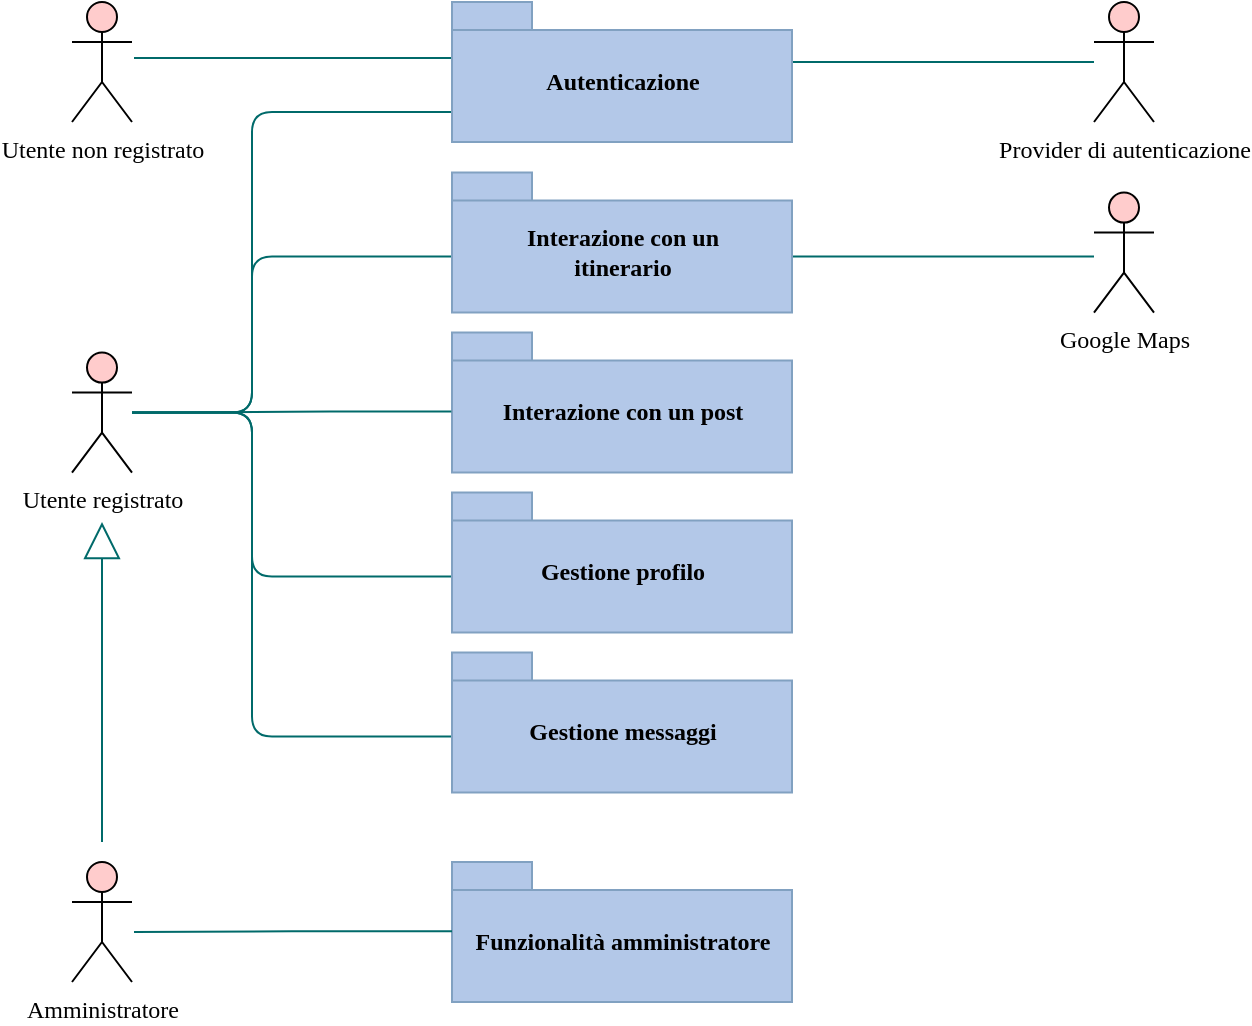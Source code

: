 <mxfile version="17.2.2" type="github" pages="7">
  <diagram id="qczy4szZoJ-dXBy7eCR8" name="Page-1">
    <mxGraphModel dx="1803" dy="964" grid="1" gridSize="10" guides="1" tooltips="1" connect="1" arrows="1" fold="1" page="1" pageScale="1" pageWidth="827" pageHeight="1000" math="0" shadow="0">
      <root>
        <mxCell id="0" />
        <mxCell id="1" parent="0" />
        <mxCell id="-XIUiXiNTtbOvC1yEvEz-1" style="edgeStyle=none;html=1;entryX=0;entryY=0;entryDx=0;entryDy=28;endArrow=none;endFill=0;fontColor=#191C1C;strokeColor=#006A6A;entryPerimeter=0;" parent="1" target="HgdmBFeqSQPLeSnqW7z7-1" edge="1">
          <mxGeometry relative="1" as="geometry">
            <mxPoint x="174" y="278" as="sourcePoint" />
            <mxPoint x="333" y="140" as="targetPoint" />
            <Array as="points">
              <mxPoint x="234" y="278" />
            </Array>
          </mxGeometry>
        </mxCell>
        <mxCell id="-XIUiXiNTtbOvC1yEvEz-2" value="Utente non registrato" style="shape=umlActor;verticalLabelPosition=bottom;verticalAlign=top;html=1;fillColor=#FFCCCC;fontFamily=Fira Sans;fontSource=https%3A%2F%2Ffonts.googleapis.com%2Fcss%3Ffamily%3DFira%2BSans;" parent="1" vertex="1">
          <mxGeometry x="143" y="250" width="30" height="60" as="geometry" />
        </mxCell>
        <mxCell id="-XIUiXiNTtbOvC1yEvEz-4" style="edgeStyle=orthogonalEdgeStyle;html=1;fontFamily=Roboto;fontSource=https%3A%2F%2Ffonts.googleapis.com%2Fcss%3Ffamily%3DRoboto;endArrow=none;endFill=0;fontColor=#191C1C;strokeColor=#006A6A;" parent="1" edge="1">
          <mxGeometry relative="1" as="geometry">
            <mxPoint x="173" y="455.26" as="sourcePoint" />
            <Array as="points">
              <mxPoint x="233" y="455" />
              <mxPoint x="233" y="305" />
            </Array>
            <mxPoint x="334" y="305" as="targetPoint" />
          </mxGeometry>
        </mxCell>
        <mxCell id="-XIUiXiNTtbOvC1yEvEz-5" style="edgeStyle=orthogonalEdgeStyle;html=1;entryX=0;entryY=0;entryDx=0;entryDy=42;entryPerimeter=0;fontFamily=Roboto;fontSource=https%3A%2F%2Ffonts.googleapis.com%2Fcss%3Ffamily%3DRoboto;endArrow=none;endFill=0;fontColor=#191C1C;strokeColor=#006A6A;" parent="1" source="-XIUiXiNTtbOvC1yEvEz-9" target="-XIUiXiNTtbOvC1yEvEz-19" edge="1">
          <mxGeometry relative="1" as="geometry">
            <Array as="points">
              <mxPoint x="233" y="455.3" />
              <mxPoint x="233" y="377.3" />
            </Array>
          </mxGeometry>
        </mxCell>
        <mxCell id="-XIUiXiNTtbOvC1yEvEz-7" style="edgeStyle=orthogonalEdgeStyle;html=1;entryX=0;entryY=0;entryDx=0;entryDy=42;entryPerimeter=0;fontFamily=Roboto;fontSource=https%3A%2F%2Ffonts.googleapis.com%2Fcss%3Ffamily%3DRoboto;endArrow=none;endFill=0;fontColor=#191C1C;strokeColor=#006A6A;" parent="1" source="-XIUiXiNTtbOvC1yEvEz-9" target="-XIUiXiNTtbOvC1yEvEz-20" edge="1">
          <mxGeometry relative="1" as="geometry">
            <Array as="points">
              <mxPoint x="233" y="455" />
              <mxPoint x="233" y="537" />
            </Array>
          </mxGeometry>
        </mxCell>
        <mxCell id="-XIUiXiNTtbOvC1yEvEz-8" style="edgeStyle=orthogonalEdgeStyle;html=1;entryX=0;entryY=0;entryDx=0;entryDy=42;entryPerimeter=0;fontFamily=Roboto;fontSource=https%3A%2F%2Ffonts.googleapis.com%2Fcss%3Ffamily%3DRoboto;endArrow=none;endFill=0;fontColor=#191C1C;strokeColor=#006A6A;" parent="1" source="-XIUiXiNTtbOvC1yEvEz-9" target="-XIUiXiNTtbOvC1yEvEz-18" edge="1">
          <mxGeometry relative="1" as="geometry">
            <Array as="points">
              <mxPoint x="233" y="455.3" />
              <mxPoint x="233" y="617.3" />
            </Array>
          </mxGeometry>
        </mxCell>
        <mxCell id="-XIUiXiNTtbOvC1yEvEz-9" value="Utente registrato" style="shape=umlActor;verticalLabelPosition=bottom;verticalAlign=top;html=1;fillColor=#FFCCCC;fontFamily=Fira Sans;fontSource=https%3A%2F%2Ffonts.googleapis.com%2Fcss%3Ffamily%3DFira%2BSans;" parent="1" vertex="1">
          <mxGeometry x="143" y="425.3" width="30" height="60" as="geometry" />
        </mxCell>
        <mxCell id="-XIUiXiNTtbOvC1yEvEz-12" style="edgeStyle=orthogonalEdgeStyle;html=1;fontFamily=Roboto;fontSource=https%3A%2F%2Ffonts.googleapis.com%2Fcss%3Ffamily%3DRoboto;endArrow=none;endFill=0;fontColor=#191C1C;strokeColor=#006A6A;" parent="1" edge="1">
          <mxGeometry relative="1" as="geometry">
            <mxPoint x="654" y="280" as="sourcePoint" />
            <mxPoint x="503" y="280" as="targetPoint" />
          </mxGeometry>
        </mxCell>
        <mxCell id="-XIUiXiNTtbOvC1yEvEz-14" value="Provider di autenticazione" style="shape=umlActor;verticalLabelPosition=bottom;verticalAlign=top;html=1;fillColor=#FFCCCC;fontFamily=Fira Sans;fontSource=https%3A%2F%2Ffonts.googleapis.com%2Fcss%3Ffamily%3DFira%2BSans;" parent="1" vertex="1">
          <mxGeometry x="654" y="250.0" width="30" height="60" as="geometry" />
        </mxCell>
        <mxCell id="-XIUiXiNTtbOvC1yEvEz-15" style="edgeStyle=orthogonalEdgeStyle;html=1;entryX=0;entryY=0;entryDx=170;entryDy=42;entryPerimeter=0;fontFamily=Roboto;fontSource=https%3A%2F%2Ffonts.googleapis.com%2Fcss%3Ffamily%3DRoboto;endArrow=none;endFill=0;fontColor=#191C1C;strokeColor=#006A6A;" parent="1" source="-XIUiXiNTtbOvC1yEvEz-16" target="-XIUiXiNTtbOvC1yEvEz-19" edge="1">
          <mxGeometry relative="1" as="geometry">
            <Array as="points">
              <mxPoint x="673" y="377.3" />
              <mxPoint x="673" y="377.3" />
            </Array>
          </mxGeometry>
        </mxCell>
        <mxCell id="-XIUiXiNTtbOvC1yEvEz-16" value="Google Maps" style="shape=umlActor;verticalLabelPosition=bottom;verticalAlign=top;html=1;fillColor=#FFCCCC;fontFamily=Fira Sans;fontSource=https%3A%2F%2Ffonts.googleapis.com%2Fcss%3Ffamily%3DFira%2BSans;" parent="1" vertex="1">
          <mxGeometry x="654" y="345.3" width="30" height="60" as="geometry" />
        </mxCell>
        <mxCell id="-XIUiXiNTtbOvC1yEvEz-17" value="Interazione con un post" style="shape=folder;fontStyle=1;spacingTop=10;tabWidth=40;tabHeight=14;tabPosition=left;html=1;fillColor=#B3C8E8;strokeColor=#81A1C1;fontFamily=Fira Sans;fontSource=https%3A%2F%2Ffonts.googleapis.com%2Fcss%3Ffamily%3DFira%2BSans;" parent="1" vertex="1">
          <mxGeometry x="333" y="415.3" width="170" height="70" as="geometry" />
        </mxCell>
        <mxCell id="-XIUiXiNTtbOvC1yEvEz-18" value="Gestione messaggi" style="shape=folder;fontStyle=1;spacingTop=10;tabWidth=40;tabHeight=14;tabPosition=left;html=1;fillColor=#B3C8E8;strokeColor=#81A1C1;fontFamily=Fira Sans;fontSource=https%3A%2F%2Ffonts.googleapis.com%2Fcss%3Ffamily%3DFira%2BSans;" parent="1" vertex="1">
          <mxGeometry x="333" y="575.3" width="170" height="70" as="geometry" />
        </mxCell>
        <mxCell id="-XIUiXiNTtbOvC1yEvEz-19" value="Interazione con un&lt;br&gt;itinerario" style="shape=folder;fontStyle=1;spacingTop=10;tabWidth=40;tabHeight=14;tabPosition=left;html=1;fillColor=#B3C8E8;strokeColor=#81A1C1;fontFamily=Fira Sans;fontSource=https%3A%2F%2Ffonts.googleapis.com%2Fcss%3Ffamily%3DFira%2BSans;" parent="1" vertex="1">
          <mxGeometry x="333" y="335.3" width="170" height="70" as="geometry" />
        </mxCell>
        <mxCell id="-XIUiXiNTtbOvC1yEvEz-20" value="Gestione profilo" style="shape=folder;fontStyle=1;spacingTop=10;tabWidth=40;tabHeight=14;tabPosition=left;html=1;fillColor=#B3C8E8;strokeColor=#81A1C1;fontFamily=Fira Sans;fontSource=https%3A%2F%2Ffonts.googleapis.com%2Fcss%3Ffamily%3DFira%2BSans;" parent="1" vertex="1">
          <mxGeometry x="333" y="495.3" width="170" height="70" as="geometry" />
        </mxCell>
        <mxCell id="gFzgRqBRbJGps-cOymP8-1" value="" style="endArrow=block;endSize=16;endFill=0;html=1;strokeColor=#006A6A;" parent="1" edge="1">
          <mxGeometry width="160" relative="1" as="geometry">
            <mxPoint x="158" y="670" as="sourcePoint" />
            <mxPoint x="158" y="510" as="targetPoint" />
          </mxGeometry>
        </mxCell>
        <mxCell id="HgdmBFeqSQPLeSnqW7z7-1" value="Autenticazione" style="shape=folder;fontStyle=1;spacingTop=10;tabWidth=40;tabHeight=14;tabPosition=left;html=1;fillColor=#B3C8E8;strokeColor=#81A1C1;fontFamily=Fira Sans;fontSource=https%3A%2F%2Ffonts.googleapis.com%2Fcss%3Ffamily%3DFira%2BSans;" parent="1" vertex="1">
          <mxGeometry x="333" y="250" width="170" height="70" as="geometry" />
        </mxCell>
        <mxCell id="DECDJwZvfVlAKKu3Gj_h-12" value="Funzionalità amministratore" style="shape=folder;fontStyle=1;spacingTop=10;tabWidth=40;tabHeight=14;tabPosition=left;html=1;fillColor=#B3C8E8;strokeColor=#81A1C1;fontFamily=Fira Sans;fontSource=https%3A%2F%2Ffonts.googleapis.com%2Fcss%3Ffamily%3DFira%2BSans;" parent="1" vertex="1">
          <mxGeometry x="333" y="680" width="170" height="70" as="geometry" />
        </mxCell>
        <mxCell id="DECDJwZvfVlAKKu3Gj_h-16" value="Amministratore" style="shape=umlActor;verticalLabelPosition=bottom;verticalAlign=top;html=1;fillColor=#FFCCCC;fontFamily=Fira Sans;fontSource=https%3A%2F%2Ffonts.googleapis.com%2Fcss%3Ffamily%3DFira%2BSans;" parent="1" vertex="1">
          <mxGeometry x="143" y="680" width="30" height="60" as="geometry" />
        </mxCell>
        <mxCell id="DECDJwZvfVlAKKu3Gj_h-18" style="edgeStyle=orthogonalEdgeStyle;html=1;fontFamily=Roboto;fontSource=https%3A%2F%2Ffonts.googleapis.com%2Fcss%3Ffamily%3DRoboto;endArrow=none;endFill=0;fontColor=#191C1C;strokeColor=#006A6A;" parent="1" edge="1">
          <mxGeometry relative="1" as="geometry">
            <Array as="points">
              <mxPoint x="263" y="714.58" />
              <mxPoint x="263" y="714.58" />
            </Array>
            <mxPoint x="333" y="714.58" as="sourcePoint" />
            <mxPoint x="174" y="715" as="targetPoint" />
          </mxGeometry>
        </mxCell>
        <mxCell id="jfS0zldDb5uEBDUUU1YK-1" style="edgeStyle=orthogonalEdgeStyle;html=1;fontFamily=Roboto;fontSource=https%3A%2F%2Ffonts.googleapis.com%2Fcss%3Ffamily%3DRoboto;endArrow=none;endFill=0;fontColor=#191C1C;strokeColor=#006A6A;exitX=-0.002;exitY=0.564;exitDx=0;exitDy=0;exitPerimeter=0;" edge="1" parent="1" source="-XIUiXiNTtbOvC1yEvEz-17">
          <mxGeometry relative="1" as="geometry">
            <Array as="points">
              <mxPoint x="262" y="455" />
            </Array>
            <mxPoint x="332" y="454.96" as="sourcePoint" />
            <mxPoint x="173" y="455.38" as="targetPoint" />
          </mxGeometry>
        </mxCell>
      </root>
    </mxGraphModel>
  </diagram>
  <diagram id="yIAsfkWeJ3SMaO_iispr" name="Autenticazione">
    <mxGraphModel dx="1683" dy="900" grid="1" gridSize="10" guides="1" tooltips="1" connect="1" arrows="1" fold="1" page="1" pageScale="1" pageWidth="827" pageHeight="1000" math="0" shadow="0">
      <root>
        <mxCell id="0" />
        <mxCell id="1" parent="0" />
        <mxCell id="QAYbYCs_v0wQU-S_5DyQ-1" value="Autenticazione" style="shape=folder;fontStyle=1;spacingTop=-362;tabWidth=155;tabHeight=30;tabPosition=left;html=1;strokeColor=#81A1C1;fillColor=#B3C8E8;fontFamily=Fira Sans;fontSource=https%3A%2F%2Ffonts.googleapis.com%2Fcss%3Ffamily%3DFira%2BSans;spacingRight=146;spacingBottom=8;" parent="1" vertex="1">
          <mxGeometry x="254" y="298" width="240" height="405" as="geometry" />
        </mxCell>
        <mxCell id="QAYbYCs_v0wQU-S_5DyQ-5" style="edgeStyle=orthogonalEdgeStyle;html=1;fontFamily=Fira Sans;fontSource=https%3A%2F%2Ffonts.googleapis.com%2Fcss%3Ffamily%3DFira%2BSans;fontColor=#191C1C;endArrow=none;endFill=0;strokeColor=#006A6A;entryX=0;entryY=0.5;entryDx=0;entryDy=0;" parent="1" source="QAYbYCs_v0wQU-S_5DyQ-8" target="cID5jwCBEamLJxFGISim-2" edge="1">
          <mxGeometry relative="1" as="geometry">
            <mxPoint x="269" y="463" as="targetPoint" />
            <Array as="points">
              <mxPoint x="209" y="573" />
              <mxPoint x="209" y="488" />
            </Array>
          </mxGeometry>
        </mxCell>
        <mxCell id="QAYbYCs_v0wQU-S_5DyQ-6" style="edgeStyle=orthogonalEdgeStyle;html=1;fontFamily=Fira Sans;fontSource=https%3A%2F%2Ffonts.googleapis.com%2Fcss%3Ffamily%3DFira%2BSans;fontColor=#191C1C;endArrow=none;endFill=0;strokeColor=#006A6A;entryX=0.004;entryY=0.568;entryDx=0;entryDy=0;entryPerimeter=0;" parent="1" source="QAYbYCs_v0wQU-S_5DyQ-8" target="cID5jwCBEamLJxFGISim-3" edge="1">
          <mxGeometry relative="1" as="geometry">
            <mxPoint x="289" y="568" as="targetPoint" />
            <Array as="points">
              <mxPoint x="209" y="573" />
            </Array>
          </mxGeometry>
        </mxCell>
        <mxCell id="QAYbYCs_v0wQU-S_5DyQ-7" style="edgeStyle=orthogonalEdgeStyle;html=1;fontFamily=Fira Sans;fontSource=https%3A%2F%2Ffonts.googleapis.com%2Fcss%3Ffamily%3DFira%2BSans;fontColor=#191C1C;endArrow=none;endFill=0;strokeColor=#006A6A;entryX=0;entryY=0.5;entryDx=0;entryDy=0;" parent="1" source="QAYbYCs_v0wQU-S_5DyQ-8" target="cID5jwCBEamLJxFGISim-4" edge="1">
          <mxGeometry relative="1" as="geometry">
            <mxPoint x="219" y="673" as="targetPoint" />
            <Array as="points">
              <mxPoint x="209" y="573" />
              <mxPoint x="209" y="648" />
            </Array>
          </mxGeometry>
        </mxCell>
        <mxCell id="QAYbYCs_v0wQU-S_5DyQ-8" value="Utente registrato" style="shape=umlActor;verticalLabelPosition=bottom;verticalAlign=top;html=1;fillColor=#FFCCCC;fontFamily=Fira Sans;fontSource=https%3A%2F%2Ffonts.googleapis.com%2Fcss%3Ffamily%3DFira%2BSans;" parent="1" vertex="1">
          <mxGeometry x="99" y="538" width="30" height="60" as="geometry" />
        </mxCell>
        <mxCell id="cID5jwCBEamLJxFGISim-1" value="Effettua registrazione&lt;span style=&quot;color: rgba(0, 0, 0, 0); font-size: 0px;&quot;&gt;%3CmxGraphModel%3E%3Croot%3E%3CmxCell%20id%3D%220%22%2F%3E%3CmxCell%20id%3D%221%22%20parent%3D%220%22%2F%3E%3CmxCell%20id%3D%222%22%20value%3D%22Utente%20non%20registrato%22%20style%3D%22shape%3DumlActor%3BverticalLabelPosition%3Dbottom%3BverticalAlign%3Dtop%3Bhtml%3D1%3B%22%20vertex%3D%221%22%20parent%3D%221%22%3E%3CmxGeometry%20x%3D%2260%22%20y%3D%22260%22%20width%3D%2230%22%20height%3D%2260%22%20as%3D%22geometry%22%2F%3E%3C%2FmxCell%3E%3C%2Froot%3E%3C%2FmxGraphModel%3E&lt;/span&gt;" style="ellipse;whiteSpace=wrap;html=1;strokeColor=#006A6A;fillColor=#CCE8E7;fontFamily=Fira Sans;fontSource=https%3A%2F%2Ffonts.googleapis.com%2Fcss%3Ffamily%3DFira%2BSans;" parent="1" vertex="1">
          <mxGeometry x="289" y="353" width="170" height="70" as="geometry" />
        </mxCell>
        <mxCell id="cID5jwCBEamLJxFGISim-2" value="Effettua accesso" style="ellipse;whiteSpace=wrap;html=1;fillColor=#CCE8E7;strokeColor=#006A6A;fontFamily=Fira Sans;fontSource=https%3A%2F%2Ffonts.googleapis.com%2Fcss%3Ffamily%3DFira%2BSans;" parent="1" vertex="1">
          <mxGeometry x="289" y="453" width="170" height="70" as="geometry" />
        </mxCell>
        <mxCell id="cID5jwCBEamLJxFGISim-3" value="Reset password" style="ellipse;whiteSpace=wrap;html=1;fillColor=#CCE8E7;strokeColor=#006A6A;fontFamily=Fira Sans;fontSource=https%3A%2F%2Ffonts.googleapis.com%2Fcss%3Ffamily%3DFira%2BSans;" parent="1" vertex="1">
          <mxGeometry x="289" y="533" width="170" height="70" as="geometry" />
        </mxCell>
        <mxCell id="cID5jwCBEamLJxFGISim-4" value="Effettua logout" style="ellipse;whiteSpace=wrap;html=1;fillColor=#CCE8E7;strokeColor=#006A6A;fontFamily=Fira Sans;fontSource=https%3A%2F%2Ffonts.googleapis.com%2Fcss%3Ffamily%3DFira%2BSans;" parent="1" vertex="1">
          <mxGeometry x="289" y="613" width="170" height="70" as="geometry" />
        </mxCell>
        <mxCell id="Hgf66s4twWpKBDvTd2r7-1" value="Utente non registrato" style="shape=umlActor;verticalLabelPosition=bottom;verticalAlign=top;html=1;fillColor=#FFCCCC;fontFamily=Fira Sans;fontSource=https%3A%2F%2Ffonts.googleapis.com%2Fcss%3Ffamily%3DFira%2BSans;" parent="1" vertex="1">
          <mxGeometry x="99" y="363" width="30" height="60" as="geometry" />
        </mxCell>
        <mxCell id="Hgf66s4twWpKBDvTd2r7-2" style="edgeStyle=none;html=1;entryX=0;entryY=0;entryDx=0;entryDy=28;endArrow=none;endFill=0;fontColor=#191C1C;strokeColor=#006A6A;entryPerimeter=0;" parent="1" edge="1">
          <mxGeometry relative="1" as="geometry">
            <mxPoint x="130" y="391" as="sourcePoint" />
            <mxPoint x="289" y="391" as="targetPoint" />
            <Array as="points">
              <mxPoint x="190" y="391" />
            </Array>
          </mxGeometry>
        </mxCell>
        <mxCell id="1ymec43uCKPIgnTLb6KS-1" value="Provider di autenticazione" style="shape=umlActor;verticalLabelPosition=bottom;verticalAlign=top;html=1;fillColor=#FFCCCC;fontFamily=Fira Sans;fontSource=https%3A%2F%2Ffonts.googleapis.com%2Fcss%3Ffamily%3DFira%2BSans;" vertex="1" parent="1">
          <mxGeometry x="699" y="453" width="30" height="60" as="geometry" />
        </mxCell>
        <mxCell id="qJMinQ6_yje0XbWJCxV3-1" style="edgeStyle=orthogonalEdgeStyle;html=1;fontFamily=Roboto;fontSource=https%3A%2F%2Ffonts.googleapis.com%2Fcss%3Ffamily%3DRoboto;endArrow=none;endFill=0;fontColor=#191C1C;strokeColor=#006A6A;entryX=1;entryY=0.5;entryDx=0;entryDy=0;" edge="1" parent="1" target="cID5jwCBEamLJxFGISim-1">
          <mxGeometry relative="1" as="geometry">
            <mxPoint x="699" y="483" as="sourcePoint" />
            <mxPoint x="549" y="383" as="targetPoint" />
            <Array as="points">
              <mxPoint x="579" y="483" />
              <mxPoint x="579" y="388" />
            </Array>
          </mxGeometry>
        </mxCell>
        <mxCell id="qJMinQ6_yje0XbWJCxV3-3" style="edgeStyle=orthogonalEdgeStyle;html=1;fontFamily=Fira Sans;fontSource=https%3A%2F%2Ffonts.googleapis.com%2Fcss%3Ffamily%3DFira%2BSans;fontColor=#191C1C;endArrow=none;endFill=0;strokeColor=#006A6A;exitX=0.995;exitY=0.417;exitDx=0;exitDy=0;exitPerimeter=0;" edge="1" parent="1" source="cID5jwCBEamLJxFGISim-2">
          <mxGeometry relative="1" as="geometry">
            <mxPoint x="601" y="483" as="targetPoint" />
            <Array as="points" />
            <mxPoint x="461" y="483" as="sourcePoint" />
          </mxGeometry>
        </mxCell>
        <mxCell id="qJMinQ6_yje0XbWJCxV3-4" style="edgeStyle=orthogonalEdgeStyle;html=1;fontFamily=Roboto;fontSource=https%3A%2F%2Ffonts.googleapis.com%2Fcss%3Ffamily%3DRoboto;endArrow=none;endFill=0;fontColor=#191C1C;strokeColor=#006A6A;entryX=0.992;entryY=0.571;entryDx=0;entryDy=0;entryPerimeter=0;" edge="1" parent="1" target="cID5jwCBEamLJxFGISim-3">
          <mxGeometry relative="1" as="geometry">
            <mxPoint x="699" y="483" as="sourcePoint" />
            <mxPoint x="469.0" y="563" as="targetPoint" />
            <Array as="points">
              <mxPoint x="579" y="483" />
              <mxPoint x="579" y="573" />
            </Array>
          </mxGeometry>
        </mxCell>
        <mxCell id="qJMinQ6_yje0XbWJCxV3-5" style="edgeStyle=orthogonalEdgeStyle;html=1;fontFamily=Roboto;fontSource=https%3A%2F%2Ffonts.googleapis.com%2Fcss%3Ffamily%3DRoboto;endArrow=none;endFill=0;fontColor=#191C1C;strokeColor=#006A6A;entryX=1;entryY=0.5;entryDx=0;entryDy=0;" edge="1" parent="1" target="cID5jwCBEamLJxFGISim-4">
          <mxGeometry relative="1" as="geometry">
            <mxPoint x="699" y="483" as="sourcePoint" />
            <mxPoint x="479.0" y="642.97" as="targetPoint" />
            <Array as="points">
              <mxPoint x="579" y="483" />
              <mxPoint x="579" y="648" />
            </Array>
          </mxGeometry>
        </mxCell>
      </root>
    </mxGraphModel>
  </diagram>
  <diagram name="Interazione con un itinerario" id="wJz1u5MsW0KQzEy6X7kc">
    <mxGraphModel dx="2103" dy="1125" grid="1" gridSize="10" guides="1" tooltips="1" connect="1" arrows="1" fold="1" page="1" pageScale="1" pageWidth="827" pageHeight="1000" math="0" shadow="0">
      <root>
        <mxCell id="C338EUASnKbBIXxnKJzZ-0" />
        <mxCell id="C338EUASnKbBIXxnKJzZ-1" parent="C338EUASnKbBIXxnKJzZ-0" />
        <mxCell id="_ZwYKV5uUTKIE1pvgp_H-1" value="Interazione con un itinerario" style="shape=folder;fontStyle=1;spacingTop=-806;tabWidth=175;tabHeight=24;tabPosition=left;html=1;fillColor=#B3C8E8;strokeColor=#81A1C1;fontFamily=Fira Sans;fontSource=https%3A%2F%2Ffonts.googleapis.com%2Fcss%3Ffamily%3DFira%2BSans;spacingRight=80;" parent="C338EUASnKbBIXxnKJzZ-1" vertex="1">
          <mxGeometry x="314" y="82" width="245" height="835" as="geometry" />
        </mxCell>
        <mxCell id="_ZwYKV5uUTKIE1pvgp_H-2" value="Valuta itinerario" style="ellipse;whiteSpace=wrap;html=1;fillColor=#CCE8E7;strokeColor=#006A6A;fontFamily=Fira Sans;fontSource=https%3A%2F%2Ffonts.googleapis.com%2Fcss%3Ffamily%3DFira%2BSans;" parent="C338EUASnKbBIXxnKJzZ-1" vertex="1">
          <mxGeometry x="351.5" y="597" width="170" height="70" as="geometry" />
        </mxCell>
        <mxCell id="_ZwYKV5uUTKIE1pvgp_H-3" value="Aggiunge itinerario a compilation" style="ellipse;whiteSpace=wrap;html=1;fillColor=#CCE8E7;strokeColor=#006A6A;fontFamily=Fira Sans;fontSource=https%3A%2F%2Ffonts.googleapis.com%2Fcss%3Ffamily%3DFira%2BSans;" parent="C338EUASnKbBIXxnKJzZ-1" vertex="1">
          <mxGeometry x="351.5" y="677" width="170" height="70" as="geometry" />
        </mxCell>
        <mxCell id="_ZwYKV5uUTKIE1pvgp_H-4" value="Visualizza post associati" style="ellipse;whiteSpace=wrap;html=1;fillColor=#CCE8E7;strokeColor=#006A6A;fontFamily=Fira Sans;fontSource=https%3A%2F%2Ffonts.googleapis.com%2Fcss%3Ffamily%3DFira%2BSans;" parent="C338EUASnKbBIXxnKJzZ-1" vertex="1">
          <mxGeometry x="351.5" y="517" width="170" height="70" as="geometry" />
        </mxCell>
        <mxCell id="zOGHpzFeowUkN54CgMtl-0" value="Visualizza informazioni itinerario" style="ellipse;whiteSpace=wrap;html=1;fillColor=#CCE8E7;strokeColor=#006A6A;fontFamily=Fira Sans;fontSource=https%3A%2F%2Ffonts.googleapis.com%2Fcss%3Ffamily%3DFira%2BSans;" parent="C338EUASnKbBIXxnKJzZ-1" vertex="1">
          <mxGeometry x="351.5" y="357" width="170" height="70" as="geometry" />
        </mxCell>
        <mxCell id="zOGHpzFeowUkN54CgMtl-3" value="Segnala itinerario" style="ellipse;whiteSpace=wrap;html=1;fillColor=#CCE8E7;strokeColor=#006A6A;fontFamily=Fira Sans;fontSource=https%3A%2F%2Ffonts.googleapis.com%2Fcss%3Ffamily%3DFira%2BSans;" parent="C338EUASnKbBIXxnKJzZ-1" vertex="1">
          <mxGeometry x="351.5" y="757" width="170" height="70" as="geometry" />
        </mxCell>
        <mxCell id="zOGHpzFeowUkN54CgMtl-7" value="Visualizza itinerario su mappa" style="ellipse;whiteSpace=wrap;html=1;fillColor=#CCE8E7;strokeColor=#006A6A;fontFamily=Fira Sans;fontSource=https%3A%2F%2Ffonts.googleapis.com%2Fcss%3Ffamily%3DFira%2BSans;" parent="C338EUASnKbBIXxnKJzZ-1" vertex="1">
          <mxGeometry x="351.5" y="437" width="170" height="70" as="geometry" />
        </mxCell>
        <mxCell id="i6l3ypgMmZduuuR-hvQm-0" value="Elimina itinerario personale" style="ellipse;whiteSpace=wrap;html=1;fillColor=#CCE8E7;strokeColor=#006A6A;fontFamily=Fira Sans;fontSource=https%3A%2F%2Ffonts.googleapis.com%2Fcss%3Ffamily%3DFira%2BSans;" parent="C338EUASnKbBIXxnKJzZ-1" vertex="1">
          <mxGeometry x="351.5" y="197" width="170" height="70" as="geometry" />
        </mxCell>
        <mxCell id="xoWPv42Jw_Ec5Yf9Sz2_-0" value="Aggiunge itinerario" style="ellipse;whiteSpace=wrap;html=1;fillColor=#CCE8E7;strokeColor=#006A6A;fontFamily=Fira Sans;fontSource=https%3A%2F%2Ffonts.googleapis.com%2Fcss%3Ffamily%3DFira%2BSans;" parent="C338EUASnKbBIXxnKJzZ-1" vertex="1">
          <mxGeometry x="351.5" y="117" width="170" height="70" as="geometry" />
        </mxCell>
        <mxCell id="xoWPv42Jw_Ec5Yf9Sz2_-1" value="Ricerca itinerario" style="ellipse;whiteSpace=wrap;html=1;fillColor=#CCE8E7;fontFamily=Fira Sans;fontSource=https%3A%2F%2Ffonts.googleapis.com%2Fcss%3Ffamily%3DFira%2BSans;strokeColor=#006A6A;" parent="C338EUASnKbBIXxnKJzZ-1" vertex="1">
          <mxGeometry x="351.5" y="277" width="170" height="70" as="geometry" />
        </mxCell>
        <mxCell id="dY5G0MWIAElWPyhCaf7V-1" style="edgeStyle=orthogonalEdgeStyle;html=1;entryX=0;entryY=0.5;entryDx=0;entryDy=0;fontFamily=Roboto;fontSource=https%3A%2F%2Ffonts.googleapis.com%2Fcss%3Ffamily%3DRoboto;endArrow=none;endFill=0;strokeColor=#006A6A;" parent="C338EUASnKbBIXxnKJzZ-1" source="2fnAf-8mrznU_V3PLvRW-0" target="xoWPv42Jw_Ec5Yf9Sz2_-0" edge="1">
          <mxGeometry relative="1" as="geometry" />
        </mxCell>
        <mxCell id="dY5G0MWIAElWPyhCaf7V-2" style="edgeStyle=orthogonalEdgeStyle;html=1;entryX=0;entryY=0.5;entryDx=0;entryDy=0;fontFamily=Roboto;fontSource=https%3A%2F%2Ffonts.googleapis.com%2Fcss%3Ffamily%3DRoboto;endArrow=none;endFill=0;strokeColor=#006A6A;" parent="C338EUASnKbBIXxnKJzZ-1" source="2fnAf-8mrznU_V3PLvRW-0" target="i6l3ypgMmZduuuR-hvQm-0" edge="1">
          <mxGeometry relative="1" as="geometry" />
        </mxCell>
        <mxCell id="dY5G0MWIAElWPyhCaf7V-3" style="edgeStyle=orthogonalEdgeStyle;html=1;entryX=0;entryY=0.5;entryDx=0;entryDy=0;fontFamily=Roboto;fontSource=https%3A%2F%2Ffonts.googleapis.com%2Fcss%3Ffamily%3DRoboto;endArrow=none;endFill=0;strokeColor=#006A6A;" parent="C338EUASnKbBIXxnKJzZ-1" source="2fnAf-8mrznU_V3PLvRW-0" target="xoWPv42Jw_Ec5Yf9Sz2_-1" edge="1">
          <mxGeometry relative="1" as="geometry" />
        </mxCell>
        <mxCell id="dY5G0MWIAElWPyhCaf7V-4" style="edgeStyle=orthogonalEdgeStyle;html=1;entryX=0;entryY=0.5;entryDx=0;entryDy=0;fontFamily=Roboto;fontSource=https%3A%2F%2Ffonts.googleapis.com%2Fcss%3Ffamily%3DRoboto;endArrow=none;endFill=0;strokeColor=#006A6A;" parent="C338EUASnKbBIXxnKJzZ-1" source="2fnAf-8mrznU_V3PLvRW-0" target="zOGHpzFeowUkN54CgMtl-0" edge="1">
          <mxGeometry relative="1" as="geometry" />
        </mxCell>
        <mxCell id="dY5G0MWIAElWPyhCaf7V-5" style="edgeStyle=orthogonalEdgeStyle;html=1;entryX=0;entryY=0.5;entryDx=0;entryDy=0;fontFamily=Roboto;fontSource=https%3A%2F%2Ffonts.googleapis.com%2Fcss%3Ffamily%3DRoboto;endArrow=none;endFill=0;strokeColor=#006A6A;" parent="C338EUASnKbBIXxnKJzZ-1" source="2fnAf-8mrznU_V3PLvRW-0" target="zOGHpzFeowUkN54CgMtl-7" edge="1">
          <mxGeometry relative="1" as="geometry" />
        </mxCell>
        <mxCell id="dY5G0MWIAElWPyhCaf7V-6" style="edgeStyle=orthogonalEdgeStyle;html=1;entryX=0;entryY=0.5;entryDx=0;entryDy=0;fontFamily=Roboto;fontSource=https%3A%2F%2Ffonts.googleapis.com%2Fcss%3Ffamily%3DRoboto;endArrow=none;endFill=0;strokeColor=#006A6A;" parent="C338EUASnKbBIXxnKJzZ-1" source="2fnAf-8mrznU_V3PLvRW-0" target="_ZwYKV5uUTKIE1pvgp_H-4" edge="1">
          <mxGeometry relative="1" as="geometry" />
        </mxCell>
        <mxCell id="dY5G0MWIAElWPyhCaf7V-7" style="edgeStyle=orthogonalEdgeStyle;html=1;entryX=0;entryY=0.5;entryDx=0;entryDy=0;fontFamily=Roboto;fontSource=https%3A%2F%2Ffonts.googleapis.com%2Fcss%3Ffamily%3DRoboto;endArrow=none;endFill=0;strokeColor=#006A6A;" parent="C338EUASnKbBIXxnKJzZ-1" source="2fnAf-8mrznU_V3PLvRW-0" target="_ZwYKV5uUTKIE1pvgp_H-2" edge="1">
          <mxGeometry relative="1" as="geometry" />
        </mxCell>
        <mxCell id="dY5G0MWIAElWPyhCaf7V-8" style="edgeStyle=orthogonalEdgeStyle;html=1;entryX=0;entryY=0.5;entryDx=0;entryDy=0;fontFamily=Roboto;fontSource=https%3A%2F%2Ffonts.googleapis.com%2Fcss%3Ffamily%3DRoboto;endArrow=none;endFill=0;strokeColor=#006A6A;" parent="C338EUASnKbBIXxnKJzZ-1" source="2fnAf-8mrznU_V3PLvRW-0" target="_ZwYKV5uUTKIE1pvgp_H-3" edge="1">
          <mxGeometry relative="1" as="geometry" />
        </mxCell>
        <mxCell id="dY5G0MWIAElWPyhCaf7V-9" style="edgeStyle=orthogonalEdgeStyle;html=1;entryX=0;entryY=0.5;entryDx=0;entryDy=0;fontFamily=Roboto;fontSource=https%3A%2F%2Ffonts.googleapis.com%2Fcss%3Ffamily%3DRoboto;endArrow=none;endFill=0;strokeColor=#006A6A;" parent="C338EUASnKbBIXxnKJzZ-1" source="2fnAf-8mrznU_V3PLvRW-0" target="zOGHpzFeowUkN54CgMtl-3" edge="1">
          <mxGeometry relative="1" as="geometry" />
        </mxCell>
        <mxCell id="dY5G0MWIAElWPyhCaf7V-10" style="edgeStyle=orthogonalEdgeStyle;html=1;entryX=0;entryY=0.5;entryDx=0;entryDy=0;fontFamily=Roboto;fontSource=https%3A%2F%2Ffonts.googleapis.com%2Fcss%3Ffamily%3DRoboto;endArrow=none;endFill=0;strokeColor=#006A6A;" parent="C338EUASnKbBIXxnKJzZ-1" source="2fnAf-8mrznU_V3PLvRW-0" target="HZX-do62R3i_OTAh2DCt-0" edge="1">
          <mxGeometry relative="1" as="geometry" />
        </mxCell>
        <mxCell id="2fnAf-8mrznU_V3PLvRW-0" value="Utente registrato" style="shape=umlActor;verticalLabelPosition=bottom;verticalAlign=top;html=1;fillColor=#FFCCCC;fontFamily=Fira Sans;fontSource=https%3A%2F%2Ffonts.googleapis.com%2Fcss%3Ffamily%3DFira%2BSans;" parent="C338EUASnKbBIXxnKJzZ-1" vertex="1">
          <mxGeometry x="129" y="442" width="30" height="60" as="geometry" />
        </mxCell>
        <mxCell id="dY5G0MWIAElWPyhCaf7V-11" style="edgeStyle=orthogonalEdgeStyle;html=1;entryX=1;entryY=0.5;entryDx=0;entryDy=0;fontFamily=Roboto;fontSource=https%3A%2F%2Ffonts.googleapis.com%2Fcss%3Ffamily%3DRoboto;endArrow=none;endFill=0;strokeColor=#006A6A;" parent="C338EUASnKbBIXxnKJzZ-1" source="2fnAf-8mrznU_V3PLvRW-1" target="xoWPv42Jw_Ec5Yf9Sz2_-0" edge="1">
          <mxGeometry relative="1" as="geometry" />
        </mxCell>
        <mxCell id="dY5G0MWIAElWPyhCaf7V-12" style="edgeStyle=orthogonalEdgeStyle;html=1;entryX=1;entryY=0.5;entryDx=0;entryDy=0;fontFamily=Roboto;fontSource=https%3A%2F%2Ffonts.googleapis.com%2Fcss%3Ffamily%3DRoboto;endArrow=none;endFill=0;strokeColor=#006A6A;" parent="C338EUASnKbBIXxnKJzZ-1" source="2fnAf-8mrznU_V3PLvRW-1" target="xoWPv42Jw_Ec5Yf9Sz2_-1" edge="1">
          <mxGeometry relative="1" as="geometry" />
        </mxCell>
        <mxCell id="dY5G0MWIAElWPyhCaf7V-13" style="edgeStyle=orthogonalEdgeStyle;html=1;entryX=1;entryY=0.5;entryDx=0;entryDy=0;fontFamily=Roboto;fontSource=https%3A%2F%2Ffonts.googleapis.com%2Fcss%3Ffamily%3DRoboto;endArrow=none;endFill=0;strokeColor=#006A6A;" parent="C338EUASnKbBIXxnKJzZ-1" source="2fnAf-8mrznU_V3PLvRW-1" target="zOGHpzFeowUkN54CgMtl-7" edge="1">
          <mxGeometry relative="1" as="geometry" />
        </mxCell>
        <mxCell id="2fnAf-8mrznU_V3PLvRW-1" value="Google Maps" style="shape=umlActor;verticalLabelPosition=bottom;verticalAlign=top;html=1;fillColor=#FFCCCC;fontFamily=Fira Sans;fontSource=https%3A%2F%2Ffonts.googleapis.com%2Fcss%3Ffamily%3DFira%2BSans;" parent="C338EUASnKbBIXxnKJzZ-1" vertex="1">
          <mxGeometry x="669" y="442" width="30" height="60" as="geometry" />
        </mxCell>
        <mxCell id="HZX-do62R3i_OTAh2DCt-0" value="Contatta autore itinerario" style="ellipse;whiteSpace=wrap;html=1;fillColor=#CCE8E7;strokeColor=#006A6A;fontFamily=Fira Sans;fontSource=https%3A%2F%2Ffonts.googleapis.com%2Fcss%3Ffamily%3DFira%2BSans;" parent="C338EUASnKbBIXxnKJzZ-1" vertex="1">
          <mxGeometry x="351.5" y="837" width="170" height="70" as="geometry" />
        </mxCell>
      </root>
    </mxGraphModel>
  </diagram>
  <diagram name="Interazione con un post" id="05fsLwHNBAUhAjkaQuGW">
    <mxGraphModel dx="2089" dy="675" grid="1" gridSize="10" guides="1" tooltips="1" connect="1" arrows="1" fold="1" page="1" pageScale="1" pageWidth="827" pageHeight="1000" math="0" shadow="0">
      <root>
        <mxCell id="-od6nIw5Y7ZX45nujaoe-0" />
        <mxCell id="-od6nIw5Y7ZX45nujaoe-1" parent="-od6nIw5Y7ZX45nujaoe-0" />
        <mxCell id="sqeVr-SyrVI41CZoPBQ_-0" value="Interazione con un post" style="shape=folder;fontStyle=1;spacingTop=-255;tabWidth=155;tabHeight=30;tabPosition=left;html=1;strokeColor=#81A1C1;fillColor=#B3C8E8;fontFamily=Fira Sans;fontSource=https%3A%2F%2Ffonts.googleapis.com%2Fcss%3Ffamily%3DFira%2BSans;spacingRight=90;" parent="-od6nIw5Y7ZX45nujaoe-1" vertex="1">
          <mxGeometry x="-456" y="360" width="240" height="280" as="geometry" />
        </mxCell>
        <mxCell id="sqeVr-SyrVI41CZoPBQ_-1" value="Segnala post" style="ellipse;whiteSpace=wrap;html=1;fillColor=#CCE8E7;strokeColor=#006A6A;fontFamily=Fira Sans;fontSource=https%3A%2F%2Ffonts.googleapis.com%2Fcss%3Ffamily%3DFira%2BSans;" parent="-od6nIw5Y7ZX45nujaoe-1" vertex="1">
          <mxGeometry x="-421" y="480" width="170" height="70" as="geometry" />
        </mxCell>
        <mxCell id="sqeVr-SyrVI41CZoPBQ_-3" value="Contatta autore post" style="ellipse;whiteSpace=wrap;html=1;fillColor=#CCE8E7;strokeColor=#006A6A;fontFamily=Fira Sans;fontSource=https%3A%2F%2Ffonts.googleapis.com%2Fcss%3Ffamily%3DFira%2BSans;" parent="-od6nIw5Y7ZX45nujaoe-1" vertex="1">
          <mxGeometry x="-421" y="560" width="170" height="70" as="geometry" />
        </mxCell>
        <mxCell id="-ipw1VvJoXBgGLcdzLf8-0" value="Visualizza post" style="ellipse;whiteSpace=wrap;html=1;fillColor=#CCE8E7;strokeColor=#006A6A;fontFamily=Fira Sans;fontSource=https%3A%2F%2Ffonts.googleapis.com%2Fcss%3Ffamily%3DFira%2BSans;" parent="-od6nIw5Y7ZX45nujaoe-1" vertex="1">
          <mxGeometry x="-421" y="400" width="170" height="70" as="geometry" />
        </mxCell>
        <mxCell id="UKqjOVKs4rOVD13P0vwv-1" style="edgeStyle=orthogonalEdgeStyle;html=1;entryX=0;entryY=0.5;entryDx=0;entryDy=0;fontFamily=Fira Sans;fontSource=https%3A%2F%2Ffonts.googleapis.com%2Fcss%3Ffamily%3DFira%2BSans;fontColor=#191C1C;endArrow=none;endFill=0;strokeColor=#006A6A;" parent="-od6nIw5Y7ZX45nujaoe-1" source="UKqjOVKs4rOVD13P0vwv-0" target="-ipw1VvJoXBgGLcdzLf8-0" edge="1">
          <mxGeometry relative="1" as="geometry" />
        </mxCell>
        <mxCell id="UKqjOVKs4rOVD13P0vwv-2" style="edgeStyle=orthogonalEdgeStyle;html=1;entryX=0;entryY=0.5;entryDx=0;entryDy=0;fontFamily=Fira Sans;fontSource=https%3A%2F%2Ffonts.googleapis.com%2Fcss%3Ffamily%3DFira%2BSans;fontColor=#191C1C;endArrow=none;endFill=0;strokeColor=#006A6A;" parent="-od6nIw5Y7ZX45nujaoe-1" source="UKqjOVKs4rOVD13P0vwv-0" target="sqeVr-SyrVI41CZoPBQ_-1" edge="1">
          <mxGeometry relative="1" as="geometry" />
        </mxCell>
        <mxCell id="UKqjOVKs4rOVD13P0vwv-3" style="edgeStyle=orthogonalEdgeStyle;html=1;entryX=0;entryY=0.5;entryDx=0;entryDy=0;fontFamily=Fira Sans;fontSource=https%3A%2F%2Ffonts.googleapis.com%2Fcss%3Ffamily%3DFira%2BSans;fontColor=#191C1C;endArrow=none;endFill=0;strokeColor=#006A6A;" parent="-od6nIw5Y7ZX45nujaoe-1" source="UKqjOVKs4rOVD13P0vwv-0" target="sqeVr-SyrVI41CZoPBQ_-3" edge="1">
          <mxGeometry relative="1" as="geometry" />
        </mxCell>
        <mxCell id="UKqjOVKs4rOVD13P0vwv-0" value="Utente registrato" style="shape=umlActor;verticalLabelPosition=bottom;verticalAlign=top;html=1;fillColor=#FFCCCC;fontFamily=Fira Sans;fontSource=https%3A%2F%2Ffonts.googleapis.com%2Fcss%3Ffamily%3DFira%2BSans;" parent="-od6nIw5Y7ZX45nujaoe-1" vertex="1">
          <mxGeometry x="-611" y="485" width="30" height="60" as="geometry" />
        </mxCell>
      </root>
    </mxGraphModel>
  </diagram>
  <diagram name="Gestione profilo" id="G-er_nv_R2DgOpvPhVch">
    <mxGraphModel dx="1485" dy="794" grid="1" gridSize="10" guides="1" tooltips="1" connect="1" arrows="1" fold="1" page="1" pageScale="1" pageWidth="827" pageHeight="1000" math="0" shadow="0">
      <root>
        <mxCell id="eGiqMJNB_t8XclPJ1ewD-0" />
        <mxCell id="eGiqMJNB_t8XclPJ1ewD-1" parent="eGiqMJNB_t8XclPJ1ewD-0" />
        <mxCell id="eGiqMJNB_t8XclPJ1ewD-2" value="&lt;font data-font-src=&quot;https://fonts.googleapis.com/css?family=Fira+Sans&quot; face=&quot;Fira Sans&quot;&gt;Gestione profilo&lt;/font&gt;" style="shape=folder;fontStyle=1;spacingTop=-750;tabWidth=101;tabHeight=30;tabPosition=left;html=1;direction=east;fillColor=#B3C8E8;strokeColor=#81A1C1;spacingLeft=0;spacingRight=140;spacing=2;" parent="eGiqMJNB_t8XclPJ1ewD-1" vertex="1">
          <mxGeometry x="388" y="113" width="240" height="775" as="geometry" />
        </mxCell>
        <mxCell id="eGiqMJNB_t8XclPJ1ewD-3" value="Aggiunge post" style="ellipse;whiteSpace=wrap;html=1;fillColor=#CCE8E7;strokeColor=#006A6A;fontFamily=Fira Sans;fontSource=https%3A%2F%2Ffonts.googleapis.com%2Fcss%3Ffamily%3DFira%2BSans;" parent="eGiqMJNB_t8XclPJ1ewD-1" vertex="1">
          <mxGeometry x="423" y="323" width="170" height="70" as="geometry" />
        </mxCell>
        <mxCell id="eGiqMJNB_t8XclPJ1ewD-4" value="Elimina post" style="ellipse;whiteSpace=wrap;html=1;fillColor=#CCE8E7;strokeColor=#006A6A;fontFamily=Fira Sans;fontSource=https%3A%2F%2Ffonts.googleapis.com%2Fcss%3Ffamily%3DFira%2BSans;" parent="eGiqMJNB_t8XclPJ1ewD-1" vertex="1">
          <mxGeometry x="423" y="403" width="170" height="70" as="geometry" />
        </mxCell>
        <mxCell id="eGiqMJNB_t8XclPJ1ewD-5" value="Aggiunge compilation" style="ellipse;whiteSpace=wrap;html=1;fillColor=#CCE8E7;strokeColor=#006A6A;fontFamily=Fira Sans;fontSource=https%3A%2F%2Ffonts.googleapis.com%2Fcss%3Ffamily%3DFira%2BSans;" parent="eGiqMJNB_t8XclPJ1ewD-1" vertex="1">
          <mxGeometry x="423" y="563" width="170" height="70" as="geometry" />
        </mxCell>
        <mxCell id="eGiqMJNB_t8XclPJ1ewD-6" value="Elimina compilation" style="ellipse;whiteSpace=wrap;html=1;fillColor=#CCE8E7;strokeColor=#006A6A;fontFamily=Fira Sans;fontSource=https%3A%2F%2Ffonts.googleapis.com%2Fcss%3Ffamily%3DFira%2BSans;" parent="eGiqMJNB_t8XclPJ1ewD-1" vertex="1">
          <mxGeometry x="423" y="643" width="170" height="70" as="geometry" />
        </mxCell>
        <mxCell id="eGiqMJNB_t8XclPJ1ewD-7" value="Modifica foto profilo" style="ellipse;whiteSpace=wrap;html=1;fillColor=#CCE8E7;strokeColor=#006A6A;fontFamily=Fira Sans;fontSource=https%3A%2F%2Ffonts.googleapis.com%2Fcss%3Ffamily%3DFira%2BSans;" parent="eGiqMJNB_t8XclPJ1ewD-1" vertex="1">
          <mxGeometry x="423" y="243" width="170" height="70" as="geometry" />
        </mxCell>
        <mxCell id="eGiqMJNB_t8XclPJ1ewD-8" value="Visualizza compilation" style="ellipse;whiteSpace=wrap;html=1;fillColor=#CCE8E7;strokeColor=#006A6A;fontFamily=Fira Sans;fontSource=https%3A%2F%2Ffonts.googleapis.com%2Fcss%3Ffamily%3DFira%2BSans;" parent="eGiqMJNB_t8XclPJ1ewD-1" vertex="1">
          <mxGeometry x="423" y="483" width="170" height="70" as="geometry" />
        </mxCell>
        <mxCell id="XrmHwuFWhV1IJxgCvK87-0" value="Elimina itinerario da compilation" style="ellipse;whiteSpace=wrap;html=1;fillColor=#CCE8E7;strokeColor=#006A6A;fontFamily=Fira Sans;fontSource=https%3A%2F%2Ffonts.googleapis.com%2Fcss%3Ffamily%3DFira%2BSans;" parent="eGiqMJNB_t8XclPJ1ewD-1" vertex="1">
          <mxGeometry x="423" y="723" width="170" height="70" as="geometry" />
        </mxCell>
        <mxCell id="18WCDsnbuguUlf2W9zgz-0" value="Visualizza profilo personale" style="ellipse;whiteSpace=wrap;html=1;fillColor=#CCE8E7;strokeColor=#006A6A;fontFamily=Fira Sans;fontSource=https%3A%2F%2Ffonts.googleapis.com%2Fcss%3Ffamily%3DFira%2BSans;" parent="eGiqMJNB_t8XclPJ1ewD-1" vertex="1">
          <mxGeometry x="423" y="163" width="170" height="70" as="geometry" />
        </mxCell>
        <mxCell id="CQFWI6z-2guNO9frtrrk-0" value="Visualizza itinerari inseriti" style="ellipse;whiteSpace=wrap;html=1;fillColor=#CCE8E7;strokeColor=#006A6A;fontFamily=Fira Sans;fontSource=https%3A%2F%2Ffonts.googleapis.com%2Fcss%3Ffamily%3DFira%2BSans;" parent="eGiqMJNB_t8XclPJ1ewD-1" vertex="1">
          <mxGeometry x="423" y="803" width="170" height="70" as="geometry" />
        </mxCell>
        <mxCell id="YbLeje-0JzQswItLggrk-1" style="edgeStyle=orthogonalEdgeStyle;html=1;entryX=0;entryY=0.5;entryDx=0;entryDy=0;fontFamily=Fira Sans;fontSource=https%3A%2F%2Ffonts.googleapis.com%2Fcss%3Ffamily%3DFira%2BSans;fontColor=#191C1C;endArrow=none;endFill=0;strokeColor=#006A6A;" parent="eGiqMJNB_t8XclPJ1ewD-1" source="YbLeje-0JzQswItLggrk-0" target="18WCDsnbuguUlf2W9zgz-0" edge="1">
          <mxGeometry relative="1" as="geometry" />
        </mxCell>
        <mxCell id="YbLeje-0JzQswItLggrk-2" style="edgeStyle=orthogonalEdgeStyle;html=1;entryX=0;entryY=0.5;entryDx=0;entryDy=0;fontFamily=Fira Sans;fontSource=https%3A%2F%2Ffonts.googleapis.com%2Fcss%3Ffamily%3DFira%2BSans;fontColor=#191C1C;endArrow=none;endFill=0;strokeColor=#006A6A;" parent="eGiqMJNB_t8XclPJ1ewD-1" source="YbLeje-0JzQswItLggrk-0" target="eGiqMJNB_t8XclPJ1ewD-7" edge="1">
          <mxGeometry relative="1" as="geometry" />
        </mxCell>
        <mxCell id="YbLeje-0JzQswItLggrk-3" style="edgeStyle=orthogonalEdgeStyle;html=1;entryX=0;entryY=0.5;entryDx=0;entryDy=0;fontFamily=Fira Sans;fontSource=https%3A%2F%2Ffonts.googleapis.com%2Fcss%3Ffamily%3DFira%2BSans;fontColor=#191C1C;endArrow=none;endFill=0;strokeColor=#006A6A;" parent="eGiqMJNB_t8XclPJ1ewD-1" source="YbLeje-0JzQswItLggrk-0" target="eGiqMJNB_t8XclPJ1ewD-3" edge="1">
          <mxGeometry relative="1" as="geometry" />
        </mxCell>
        <mxCell id="YbLeje-0JzQswItLggrk-4" style="edgeStyle=orthogonalEdgeStyle;html=1;entryX=0;entryY=0.5;entryDx=0;entryDy=0;fontFamily=Fira Sans;fontSource=https%3A%2F%2Ffonts.googleapis.com%2Fcss%3Ffamily%3DFira%2BSans;fontColor=#191C1C;endArrow=none;endFill=0;strokeColor=#006A6A;" parent="eGiqMJNB_t8XclPJ1ewD-1" source="YbLeje-0JzQswItLggrk-0" target="eGiqMJNB_t8XclPJ1ewD-4" edge="1">
          <mxGeometry relative="1" as="geometry" />
        </mxCell>
        <mxCell id="YbLeje-0JzQswItLggrk-5" style="edgeStyle=orthogonalEdgeStyle;html=1;entryX=0;entryY=0.5;entryDx=0;entryDy=0;fontFamily=Fira Sans;fontSource=https%3A%2F%2Ffonts.googleapis.com%2Fcss%3Ffamily%3DFira%2BSans;fontColor=#191C1C;endArrow=none;endFill=0;strokeColor=#006A6A;" parent="eGiqMJNB_t8XclPJ1ewD-1" source="YbLeje-0JzQswItLggrk-0" target="eGiqMJNB_t8XclPJ1ewD-8" edge="1">
          <mxGeometry relative="1" as="geometry" />
        </mxCell>
        <mxCell id="YbLeje-0JzQswItLggrk-6" style="edgeStyle=orthogonalEdgeStyle;html=1;entryX=0;entryY=0.5;entryDx=0;entryDy=0;fontFamily=Fira Sans;fontSource=https%3A%2F%2Ffonts.googleapis.com%2Fcss%3Ffamily%3DFira%2BSans;fontColor=#191C1C;endArrow=none;endFill=0;strokeColor=#006A6A;" parent="eGiqMJNB_t8XclPJ1ewD-1" source="YbLeje-0JzQswItLggrk-0" target="eGiqMJNB_t8XclPJ1ewD-5" edge="1">
          <mxGeometry relative="1" as="geometry" />
        </mxCell>
        <mxCell id="YbLeje-0JzQswItLggrk-7" style="edgeStyle=orthogonalEdgeStyle;html=1;entryX=0;entryY=0.5;entryDx=0;entryDy=0;fontFamily=Fira Sans;fontSource=https%3A%2F%2Ffonts.googleapis.com%2Fcss%3Ffamily%3DFira%2BSans;fontColor=#191C1C;endArrow=none;endFill=0;strokeColor=#006A6A;" parent="eGiqMJNB_t8XclPJ1ewD-1" source="YbLeje-0JzQswItLggrk-0" target="eGiqMJNB_t8XclPJ1ewD-6" edge="1">
          <mxGeometry relative="1" as="geometry" />
        </mxCell>
        <mxCell id="YbLeje-0JzQswItLggrk-8" style="edgeStyle=orthogonalEdgeStyle;html=1;entryX=0;entryY=0.5;entryDx=0;entryDy=0;fontFamily=Fira Sans;fontSource=https%3A%2F%2Ffonts.googleapis.com%2Fcss%3Ffamily%3DFira%2BSans;fontColor=#191C1C;endArrow=none;endFill=0;strokeColor=#006A6A;" parent="eGiqMJNB_t8XclPJ1ewD-1" source="YbLeje-0JzQswItLggrk-0" target="XrmHwuFWhV1IJxgCvK87-0" edge="1">
          <mxGeometry relative="1" as="geometry" />
        </mxCell>
        <mxCell id="YbLeje-0JzQswItLggrk-9" style="edgeStyle=orthogonalEdgeStyle;html=1;entryX=0;entryY=0.5;entryDx=0;entryDy=0;fontFamily=Fira Sans;fontSource=https%3A%2F%2Ffonts.googleapis.com%2Fcss%3Ffamily%3DFira%2BSans;fontColor=#191C1C;endArrow=none;endFill=0;strokeColor=#006A6A;" parent="eGiqMJNB_t8XclPJ1ewD-1" source="YbLeje-0JzQswItLggrk-0" target="CQFWI6z-2guNO9frtrrk-0" edge="1">
          <mxGeometry relative="1" as="geometry" />
        </mxCell>
        <mxCell id="YbLeje-0JzQswItLggrk-0" value="Utente registrato" style="shape=umlActor;verticalLabelPosition=bottom;verticalAlign=top;html=1;fillColor=#FFCCCC;fontFamily=Fira Sans;fontSource=https%3A%2F%2Ffonts.googleapis.com%2Fcss%3Ffamily%3DFira%2BSans;" parent="eGiqMJNB_t8XclPJ1ewD-1" vertex="1">
          <mxGeometry x="199" y="488" width="30" height="60" as="geometry" />
        </mxCell>
      </root>
    </mxGraphModel>
  </diagram>
  <diagram name="Gestione messaggi" id="Veh-3PVVCM-p_1tmVrHY">
    <mxGraphModel dx="1879" dy="563" grid="1" gridSize="10" guides="1" tooltips="1" connect="1" arrows="1" fold="1" page="1" pageScale="1" pageWidth="827" pageHeight="1000" math="0" shadow="0">
      <root>
        <mxCell id="RA_Lw5pRIug5276kbM9S-0" />
        <mxCell id="RA_Lw5pRIug5276kbM9S-1" parent="RA_Lw5pRIug5276kbM9S-0" />
        <mxCell id="XJwVIXTmzipemH6ciXKP-1" value="Gestione messaggi" style="shape=folder;fontStyle=1;spacingTop=-413;tabWidth=125;tabHeight=30;tabPosition=left;html=1;fillColor=#B3C8E8;strokeColor=#81A1C1;spacingRight=120;fontFamily=Fira Sans;fontSource=https%3A%2F%2Ffonts.googleapis.com%2Fcss%3Ffamily%3DFira%2BSans;" parent="RA_Lw5pRIug5276kbM9S-1" vertex="1">
          <mxGeometry x="-446" y="280" width="240" height="440" as="geometry" />
        </mxCell>
        <mxCell id="XJwVIXTmzipemH6ciXKP-2" value="Invia messaggio privato" style="ellipse;whiteSpace=wrap;html=1;fillColor=#CCE8E7;strokeColor=#006A6A;fontFamily=Fira Sans;fontSource=https%3A%2F%2Ffonts.googleapis.com%2Fcss%3Ffamily%3DFira%2BSans;" parent="RA_Lw5pRIug5276kbM9S-1" vertex="1">
          <mxGeometry x="-411" y="320" width="170" height="70" as="geometry" />
        </mxCell>
        <mxCell id="XJwVIXTmzipemH6ciXKP-3" value="Riceve messaggio privato" style="ellipse;whiteSpace=wrap;html=1;fillColor=#CCE8E7;strokeColor=#006A6A;fontFamily=Fira Sans;fontSource=https%3A%2F%2Ffonts.googleapis.com%2Fcss%3Ffamily%3DFira%2BSans;" parent="RA_Lw5pRIug5276kbM9S-1" vertex="1">
          <mxGeometry x="-411" y="400" width="170" height="70" as="geometry" />
        </mxCell>
        <mxCell id="XJwVIXTmzipemH6ciXKP-4" value="Visualizza storico conversazioni" style="ellipse;whiteSpace=wrap;html=1;fillColor=#CCE8E7;strokeColor=#006A6A;fontFamily=Fira Sans;fontSource=https%3A%2F%2Ffonts.googleapis.com%2Fcss%3Ffamily%3DFira%2BSans;" parent="RA_Lw5pRIug5276kbM9S-1" vertex="1">
          <mxGeometry x="-411" y="480" width="170" height="70" as="geometry" />
        </mxCell>
        <mxCell id="XJwVIXTmzipemH6ciXKP-5" value="Ricerca destinatario messaggio" style="ellipse;whiteSpace=wrap;html=1;fillColor=#CCE8E7;strokeColor=#006A6A;fontFamily=Fira Sans;fontSource=https%3A%2F%2Ffonts.googleapis.com%2Fcss%3Ffamily%3DFira%2BSans;" parent="RA_Lw5pRIug5276kbM9S-1" vertex="1">
          <mxGeometry x="-411" y="640" width="170" height="70" as="geometry" />
        </mxCell>
        <mxCell id="XJwVIXTmzipemH6ciXKP-6" value="Elimina conversazione" style="ellipse;whiteSpace=wrap;html=1;fillColor=#CCE8E7;strokeColor=#006A6A;fontFamily=Fira Sans;fontSource=https%3A%2F%2Ffonts.googleapis.com%2Fcss%3Ffamily%3DFira%2BSans;" parent="RA_Lw5pRIug5276kbM9S-1" vertex="1">
          <mxGeometry x="-411" y="560" width="170" height="70" as="geometry" />
        </mxCell>
        <mxCell id="PV0Y0JGR-1BFf_9Rntem-1" style="edgeStyle=orthogonalEdgeStyle;html=1;entryX=0;entryY=0.5;entryDx=0;entryDy=0;fontFamily=Roboto;fontSource=https%3A%2F%2Ffonts.googleapis.com%2Fcss%3Ffamily%3DRoboto;endArrow=none;endFill=0;strokeColor=#006A6A;" parent="RA_Lw5pRIug5276kbM9S-1" source="PV0Y0JGR-1BFf_9Rntem-0" target="XJwVIXTmzipemH6ciXKP-2" edge="1">
          <mxGeometry relative="1" as="geometry" />
        </mxCell>
        <mxCell id="PV0Y0JGR-1BFf_9Rntem-2" style="edgeStyle=orthogonalEdgeStyle;html=1;entryX=0;entryY=0.5;entryDx=0;entryDy=0;fontFamily=Roboto;fontSource=https%3A%2F%2Ffonts.googleapis.com%2Fcss%3Ffamily%3DRoboto;endArrow=none;endFill=0;strokeColor=#006A6A;" parent="RA_Lw5pRIug5276kbM9S-1" source="PV0Y0JGR-1BFf_9Rntem-0" target="XJwVIXTmzipemH6ciXKP-3" edge="1">
          <mxGeometry relative="1" as="geometry" />
        </mxCell>
        <mxCell id="PV0Y0JGR-1BFf_9Rntem-3" style="edgeStyle=orthogonalEdgeStyle;html=1;fontFamily=Roboto;fontSource=https%3A%2F%2Ffonts.googleapis.com%2Fcss%3Ffamily%3DRoboto;endArrow=none;endFill=0;strokeColor=#006A6A;" parent="RA_Lw5pRIug5276kbM9S-1" source="PV0Y0JGR-1BFf_9Rntem-0" target="XJwVIXTmzipemH6ciXKP-4" edge="1">
          <mxGeometry relative="1" as="geometry" />
        </mxCell>
        <mxCell id="PV0Y0JGR-1BFf_9Rntem-4" style="edgeStyle=orthogonalEdgeStyle;html=1;entryX=0;entryY=0.5;entryDx=0;entryDy=0;fontFamily=Roboto;fontSource=https%3A%2F%2Ffonts.googleapis.com%2Fcss%3Ffamily%3DRoboto;endArrow=none;endFill=0;strokeColor=#006A6A;" parent="RA_Lw5pRIug5276kbM9S-1" source="PV0Y0JGR-1BFf_9Rntem-0" target="XJwVIXTmzipemH6ciXKP-6" edge="1">
          <mxGeometry relative="1" as="geometry" />
        </mxCell>
        <mxCell id="PV0Y0JGR-1BFf_9Rntem-5" style="edgeStyle=orthogonalEdgeStyle;html=1;entryX=0;entryY=0.5;entryDx=0;entryDy=0;fontFamily=Roboto;fontSource=https%3A%2F%2Ffonts.googleapis.com%2Fcss%3Ffamily%3DRoboto;endArrow=none;endFill=0;strokeColor=#006A6A;" parent="RA_Lw5pRIug5276kbM9S-1" source="PV0Y0JGR-1BFf_9Rntem-0" target="XJwVIXTmzipemH6ciXKP-5" edge="1">
          <mxGeometry relative="1" as="geometry" />
        </mxCell>
        <mxCell id="PV0Y0JGR-1BFf_9Rntem-0" value="Utente registrato" style="shape=umlActor;verticalLabelPosition=bottom;verticalAlign=top;html=1;fillColor=#FFCCCC;fontFamily=Fira Sans;fontSource=https%3A%2F%2Ffonts.googleapis.com%2Fcss%3Ffamily%3DFira%2BSans;" parent="RA_Lw5pRIug5276kbM9S-1" vertex="1">
          <mxGeometry x="-621" y="485" width="30" height="60" as="geometry" />
        </mxCell>
      </root>
    </mxGraphModel>
  </diagram>
  <diagram id="uuXVABMzUmwCtjwRB_Da" name="Funzionalità amministratore">
    <mxGraphModel dx="1803" dy="964" grid="1" gridSize="10" guides="1" tooltips="1" connect="1" arrows="1" fold="1" page="1" pageScale="1" pageWidth="827" pageHeight="1000" math="0" shadow="0">
      <root>
        <mxCell id="0" />
        <mxCell id="1" parent="0" />
        <mxCell id="aOsCCVv6LvNhhV57Pz26-1" value="Funzionalità amministratore" style="shape=folder;fontStyle=1;spacingTop=-408;tabWidth=175;tabHeight=30;tabPosition=left;html=1;strokeColor=#81A1C1;fillColor=#B3C8E8;fontFamily=Fira Sans;fontSource=https%3A%2F%2Ffonts.googleapis.com%2Fcss%3Ffamily%3DFira%2BSans;spacingRight=71;spacingBottom=8;" vertex="1" parent="1">
          <mxGeometry x="376" y="275" width="240" height="450" as="geometry" />
        </mxCell>
        <mxCell id="aOsCCVv6LvNhhV57Pz26-2" style="edgeStyle=orthogonalEdgeStyle;html=1;fontFamily=Fira Sans;fontSource=https%3A%2F%2Ffonts.googleapis.com%2Fcss%3Ffamily%3DFira%2BSans;fontColor=#191C1C;endArrow=none;endFill=0;strokeColor=#006A6A;entryX=0;entryY=0.5;entryDx=0;entryDy=0;" edge="1" source="aOsCCVv6LvNhhV57Pz26-5" target="aOsCCVv6LvNhhV57Pz26-7" parent="1">
          <mxGeometry relative="1" as="geometry">
            <mxPoint x="391" y="335" as="targetPoint" />
            <Array as="points">
              <mxPoint x="331" y="525" />
              <mxPoint x="331" y="360" />
            </Array>
          </mxGeometry>
        </mxCell>
        <mxCell id="aOsCCVv6LvNhhV57Pz26-3" style="edgeStyle=orthogonalEdgeStyle;html=1;fontFamily=Fira Sans;fontSource=https%3A%2F%2Ffonts.googleapis.com%2Fcss%3Ffamily%3DFira%2BSans;fontColor=#191C1C;endArrow=none;endFill=0;strokeColor=#006A6A;entryX=0.004;entryY=0.568;entryDx=0;entryDy=0;entryPerimeter=0;" edge="1" source="aOsCCVv6LvNhhV57Pz26-5" target="aOsCCVv6LvNhhV57Pz26-8" parent="1">
          <mxGeometry relative="1" as="geometry">
            <mxPoint x="411" y="440" as="targetPoint" />
            <Array as="points">
              <mxPoint x="331" y="445" />
            </Array>
          </mxGeometry>
        </mxCell>
        <mxCell id="aOsCCVv6LvNhhV57Pz26-4" style="edgeStyle=orthogonalEdgeStyle;html=1;fontFamily=Fira Sans;fontSource=https%3A%2F%2Ffonts.googleapis.com%2Fcss%3Ffamily%3DFira%2BSans;fontColor=#191C1C;endArrow=none;endFill=0;strokeColor=#006A6A;entryX=0.002;entryY=0.564;entryDx=0;entryDy=0;entryPerimeter=0;" edge="1" source="aOsCCVv6LvNhhV57Pz26-5" target="aOsCCVv6LvNhhV57Pz26-9" parent="1">
          <mxGeometry relative="1" as="geometry">
            <mxPoint x="341" y="545" as="targetPoint" />
            <Array as="points" />
          </mxGeometry>
        </mxCell>
        <mxCell id="aJF7qoQ01lGHbdYVd53Z-3" style="edgeStyle=orthogonalEdgeStyle;orthogonalLoop=1;jettySize=auto;html=1;entryX=0;entryY=0.5;entryDx=0;entryDy=0;strokeColor=#006A6A;rounded=1;endArrow=none;endFill=0;" edge="1" parent="1" source="aOsCCVv6LvNhhV57Pz26-5" target="aJF7qoQ01lGHbdYVd53Z-1">
          <mxGeometry relative="1" as="geometry" />
        </mxCell>
        <mxCell id="aJF7qoQ01lGHbdYVd53Z-4" style="edgeStyle=orthogonalEdgeStyle;rounded=1;orthogonalLoop=1;jettySize=auto;html=1;entryX=0;entryY=0.5;entryDx=0;entryDy=0;endArrow=none;endFill=0;strokeColor=#006A6A;" edge="1" parent="1" source="aOsCCVv6LvNhhV57Pz26-5" target="aJF7qoQ01lGHbdYVd53Z-2">
          <mxGeometry relative="1" as="geometry" />
        </mxCell>
        <mxCell id="aOsCCVv6LvNhhV57Pz26-5" value="Amministratore" style="shape=umlActor;verticalLabelPosition=bottom;verticalAlign=top;html=1;fillColor=#FFCCCC;fontFamily=Fira Sans;fontSource=https%3A%2F%2Ffonts.googleapis.com%2Fcss%3Ffamily%3DFira%2BSans;" vertex="1" parent="1">
          <mxGeometry x="211" y="495" width="30" height="60" as="geometry" />
        </mxCell>
        <mxCell id="aOsCCVv6LvNhhV57Pz26-7" value="Visualizza dettaglio segnalazione" style="ellipse;whiteSpace=wrap;html=1;fillColor=#CCE8E7;strokeColor=#006A6A;fontFamily=Fira Sans;fontSource=https%3A%2F%2Ffonts.googleapis.com%2Fcss%3Ffamily%3DFira%2BSans;" vertex="1" parent="1">
          <mxGeometry x="411" y="325" width="170" height="70" as="geometry" />
        </mxCell>
        <mxCell id="aOsCCVv6LvNhhV57Pz26-8" value="Visualizza segnalazioni" style="ellipse;whiteSpace=wrap;html=1;fillColor=#CCE8E7;strokeColor=#006A6A;fontFamily=Fira Sans;fontSource=https%3A%2F%2Ffonts.googleapis.com%2Fcss%3Ffamily%3DFira%2BSans;" vertex="1" parent="1">
          <mxGeometry x="411" y="405" width="170" height="70" as="geometry" />
        </mxCell>
        <mxCell id="aOsCCVv6LvNhhV57Pz26-9" value="Rimuove segnalazione" style="ellipse;whiteSpace=wrap;html=1;fillColor=#CCE8E7;strokeColor=#006A6A;fontFamily=Fira Sans;fontSource=https%3A%2F%2Ffonts.googleapis.com%2Fcss%3Ffamily%3DFira%2BSans;" vertex="1" parent="1">
          <mxGeometry x="411" y="485" width="170" height="70" as="geometry" />
        </mxCell>
        <mxCell id="aJF7qoQ01lGHbdYVd53Z-1" value="Modifica itinerario" style="ellipse;whiteSpace=wrap;html=1;strokeColor=#006A6A;fillColor=#CCE8E7;fontFamily=Fira Sans;fontSource=https%3A%2F%2Ffonts.googleapis.com%2Fcss%3Ffamily%3DFira%2BSans;" vertex="1" parent="1">
          <mxGeometry x="411" y="565" width="170" height="70" as="geometry" />
        </mxCell>
        <mxCell id="aJF7qoQ01lGHbdYVd53Z-2" value="Rimuove itinerario altrui" style="ellipse;whiteSpace=wrap;html=1;strokeColor=#006A6A;fillColor=#CCE8E7;fontFamily=Fira Sans;fontSource=https%3A%2F%2Ffonts.googleapis.com%2Fcss%3Ffamily%3DFira%2BSans;" vertex="1" parent="1">
          <mxGeometry x="411" y="645" width="170" height="70" as="geometry" />
        </mxCell>
      </root>
    </mxGraphModel>
  </diagram>
</mxfile>
